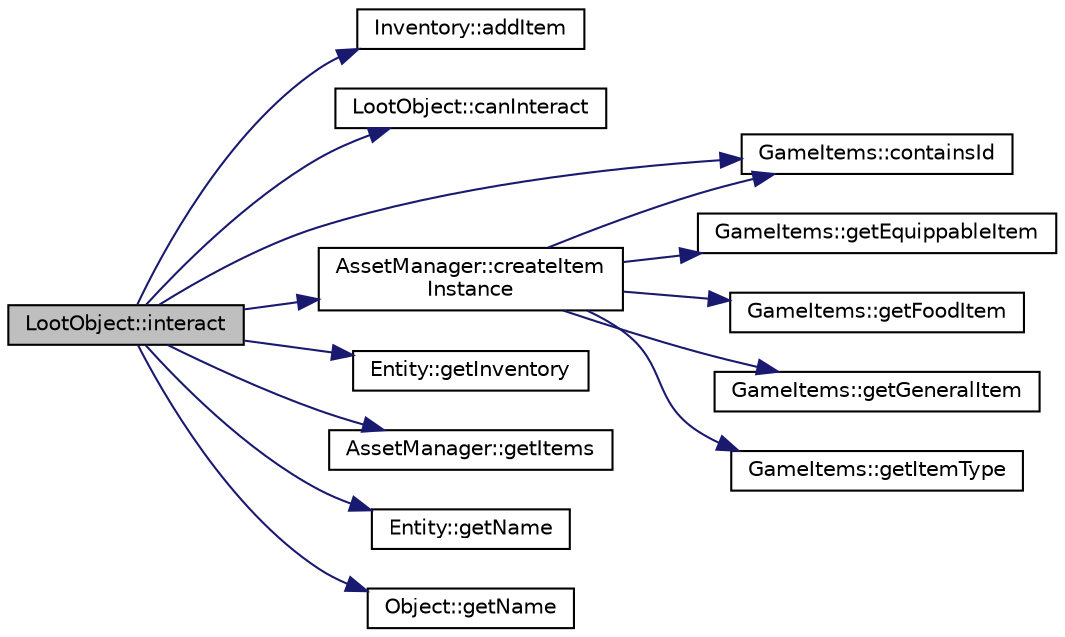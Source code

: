 digraph "LootObject::interact"
{
 // LATEX_PDF_SIZE
  edge [fontname="Helvetica",fontsize="10",labelfontname="Helvetica",labelfontsize="10"];
  node [fontname="Helvetica",fontsize="10",shape=record];
  rankdir="LR";
  Node1 [label="LootObject::interact",height=0.2,width=0.4,color="black", fillcolor="grey75", style="filled", fontcolor="black",tooltip="Interact with the object."];
  Node1 -> Node2 [color="midnightblue",fontsize="10",style="solid",fontname="Helvetica"];
  Node2 [label="Inventory::addItem",height=0.2,width=0.4,color="black", fillcolor="white", style="filled",URL="$classInventory.html#a9e1fad5a5f8ef1d2aec5ba9d86531d0d",tooltip="Adds item to the inventory."];
  Node1 -> Node3 [color="midnightblue",fontsize="10",style="solid",fontname="Helvetica"];
  Node3 [label="LootObject::canInteract",height=0.2,width=0.4,color="black", fillcolor="white", style="filled",URL="$classLootObject.html#ae178f267a1e6102da49ce9ec394ef794",tooltip="Check if the entity can interact with the object."];
  Node1 -> Node4 [color="midnightblue",fontsize="10",style="solid",fontname="Helvetica"];
  Node4 [label="GameItems::containsId",height=0.2,width=0.4,color="black", fillcolor="white", style="filled",URL="$structGameItems.html#aa28c24034d12b17b9f85d9c46d9cb9a1",tooltip=" "];
  Node1 -> Node5 [color="midnightblue",fontsize="10",style="solid",fontname="Helvetica"];
  Node5 [label="AssetManager::createItem\lInstance",height=0.2,width=0.4,color="black", fillcolor="white", style="filled",URL="$classAssetManager.html#a7112131ee4657d508b2029eebb3975f6",tooltip="Creates an instance of an item."];
  Node5 -> Node4 [color="midnightblue",fontsize="10",style="solid",fontname="Helvetica"];
  Node5 -> Node6 [color="midnightblue",fontsize="10",style="solid",fontname="Helvetica"];
  Node6 [label="GameItems::getEquippableItem",height=0.2,width=0.4,color="black", fillcolor="white", style="filled",URL="$structGameItems.html#a12d353035869abb44b959b2fd56dc320",tooltip=" "];
  Node5 -> Node7 [color="midnightblue",fontsize="10",style="solid",fontname="Helvetica"];
  Node7 [label="GameItems::getFoodItem",height=0.2,width=0.4,color="black", fillcolor="white", style="filled",URL="$structGameItems.html#a5525518c6b68815489b0453e43da1024",tooltip=" "];
  Node5 -> Node8 [color="midnightblue",fontsize="10",style="solid",fontname="Helvetica"];
  Node8 [label="GameItems::getGeneralItem",height=0.2,width=0.4,color="black", fillcolor="white", style="filled",URL="$structGameItems.html#a0947ecd8654943fb367afd0bcb0d37b4",tooltip=" "];
  Node5 -> Node9 [color="midnightblue",fontsize="10",style="solid",fontname="Helvetica"];
  Node9 [label="GameItems::getItemType",height=0.2,width=0.4,color="black", fillcolor="white", style="filled",URL="$structGameItems.html#af9a7b3d5920e2b356499038c77ff4498",tooltip=" "];
  Node1 -> Node10 [color="midnightblue",fontsize="10",style="solid",fontname="Helvetica"];
  Node10 [label="Entity::getInventory",height=0.2,width=0.4,color="black", fillcolor="white", style="filled",URL="$classEntity.html#a1f1ef1b13908ffef9f2c4f2f455fdb71",tooltip="Get the Inventory object of this entity."];
  Node1 -> Node11 [color="midnightblue",fontsize="10",style="solid",fontname="Helvetica"];
  Node11 [label="AssetManager::getItems",height=0.2,width=0.4,color="black", fillcolor="white", style="filled",URL="$classAssetManager.html#a5964947567c6cd30b292b25510830123",tooltip="Get the GameItems object."];
  Node1 -> Node12 [color="midnightblue",fontsize="10",style="solid",fontname="Helvetica"];
  Node12 [label="Entity::getName",height=0.2,width=0.4,color="black", fillcolor="white", style="filled",URL="$classEntity.html#ab824e4f163924eb4f136d3e2ff759897",tooltip="Get the name of this entity."];
  Node1 -> Node13 [color="midnightblue",fontsize="10",style="solid",fontname="Helvetica"];
  Node13 [label="Object::getName",height=0.2,width=0.4,color="black", fillcolor="white", style="filled",URL="$classObject.html#aa957bd6b49bc3034489df9ff0e844e3c",tooltip="Get the name of the object."];
}
